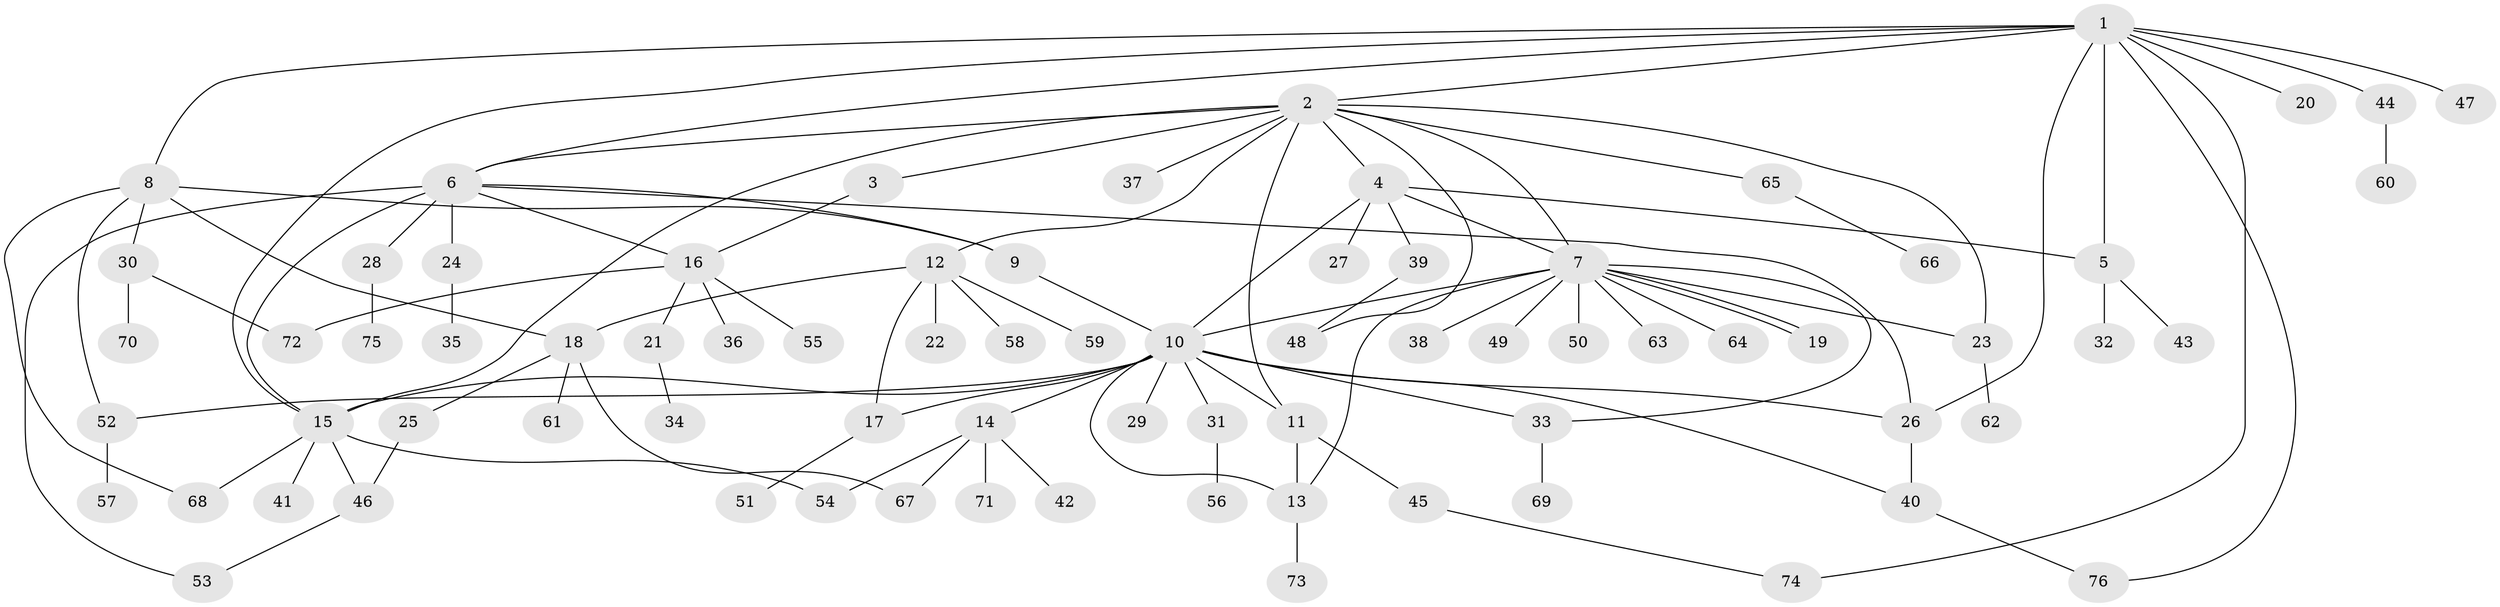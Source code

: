 // Generated by graph-tools (version 1.1) at 2025/35/03/09/25 02:35:31]
// undirected, 76 vertices, 106 edges
graph export_dot {
graph [start="1"]
  node [color=gray90,style=filled];
  1;
  2;
  3;
  4;
  5;
  6;
  7;
  8;
  9;
  10;
  11;
  12;
  13;
  14;
  15;
  16;
  17;
  18;
  19;
  20;
  21;
  22;
  23;
  24;
  25;
  26;
  27;
  28;
  29;
  30;
  31;
  32;
  33;
  34;
  35;
  36;
  37;
  38;
  39;
  40;
  41;
  42;
  43;
  44;
  45;
  46;
  47;
  48;
  49;
  50;
  51;
  52;
  53;
  54;
  55;
  56;
  57;
  58;
  59;
  60;
  61;
  62;
  63;
  64;
  65;
  66;
  67;
  68;
  69;
  70;
  71;
  72;
  73;
  74;
  75;
  76;
  1 -- 2;
  1 -- 5;
  1 -- 6;
  1 -- 8;
  1 -- 15;
  1 -- 20;
  1 -- 26;
  1 -- 44;
  1 -- 47;
  1 -- 74;
  1 -- 76;
  2 -- 3;
  2 -- 4;
  2 -- 6;
  2 -- 7;
  2 -- 11;
  2 -- 12;
  2 -- 15;
  2 -- 23;
  2 -- 37;
  2 -- 48;
  2 -- 65;
  3 -- 16;
  4 -- 5;
  4 -- 7;
  4 -- 10;
  4 -- 27;
  4 -- 39;
  5 -- 32;
  5 -- 43;
  6 -- 9;
  6 -- 15;
  6 -- 16;
  6 -- 24;
  6 -- 26;
  6 -- 28;
  6 -- 53;
  7 -- 10;
  7 -- 13;
  7 -- 19;
  7 -- 19;
  7 -- 23;
  7 -- 33;
  7 -- 38;
  7 -- 49;
  7 -- 50;
  7 -- 63;
  7 -- 64;
  8 -- 9;
  8 -- 18;
  8 -- 30;
  8 -- 52;
  8 -- 68;
  9 -- 10;
  10 -- 11;
  10 -- 13;
  10 -- 14;
  10 -- 15;
  10 -- 17;
  10 -- 26;
  10 -- 29;
  10 -- 31;
  10 -- 33;
  10 -- 40;
  10 -- 52;
  11 -- 13;
  11 -- 45;
  12 -- 17;
  12 -- 18;
  12 -- 22;
  12 -- 58;
  12 -- 59;
  13 -- 73;
  14 -- 42;
  14 -- 54;
  14 -- 67;
  14 -- 71;
  15 -- 41;
  15 -- 46;
  15 -- 54;
  15 -- 68;
  16 -- 21;
  16 -- 36;
  16 -- 55;
  16 -- 72;
  17 -- 51;
  18 -- 25;
  18 -- 61;
  18 -- 67;
  21 -- 34;
  23 -- 62;
  24 -- 35;
  25 -- 46;
  26 -- 40;
  28 -- 75;
  30 -- 70;
  30 -- 72;
  31 -- 56;
  33 -- 69;
  39 -- 48;
  40 -- 76;
  44 -- 60;
  45 -- 74;
  46 -- 53;
  52 -- 57;
  65 -- 66;
}
